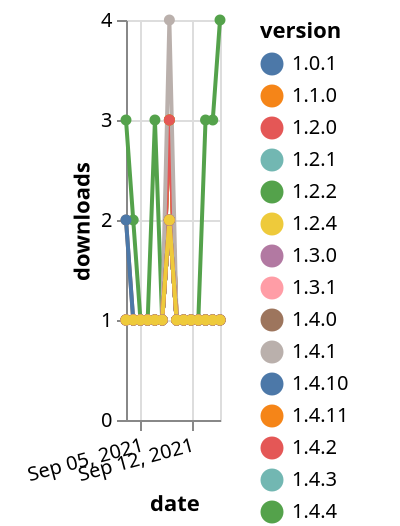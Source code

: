 {"$schema": "https://vega.github.io/schema/vega-lite/v5.json", "description": "A simple bar chart with embedded data.", "data": {"values": [{"date": "2021-09-03", "total": 158, "delta": 1, "version": "1.5.2"}, {"date": "2021-09-04", "total": 159, "delta": 1, "version": "1.5.2"}, {"date": "2021-09-05", "total": 160, "delta": 1, "version": "1.5.2"}, {"date": "2021-09-06", "total": 161, "delta": 1, "version": "1.5.2"}, {"date": "2021-09-07", "total": 162, "delta": 1, "version": "1.5.2"}, {"date": "2021-09-08", "total": 163, "delta": 1, "version": "1.5.2"}, {"date": "2021-09-09", "total": 165, "delta": 2, "version": "1.5.2"}, {"date": "2021-09-10", "total": 166, "delta": 1, "version": "1.5.2"}, {"date": "2021-09-11", "total": 167, "delta": 1, "version": "1.5.2"}, {"date": "2021-09-12", "total": 168, "delta": 1, "version": "1.5.2"}, {"date": "2021-09-13", "total": 169, "delta": 1, "version": "1.5.2"}, {"date": "2021-09-14", "total": 170, "delta": 1, "version": "1.5.2"}, {"date": "2021-09-15", "total": 171, "delta": 1, "version": "1.5.2"}, {"date": "2021-09-16", "total": 172, "delta": 1, "version": "1.5.2"}, {"date": "2021-09-03", "total": 212, "delta": 1, "version": "1.5.4"}, {"date": "2021-09-04", "total": 213, "delta": 1, "version": "1.5.4"}, {"date": "2021-09-05", "total": 214, "delta": 1, "version": "1.5.4"}, {"date": "2021-09-06", "total": 215, "delta": 1, "version": "1.5.4"}, {"date": "2021-09-07", "total": 216, "delta": 1, "version": "1.5.4"}, {"date": "2021-09-08", "total": 217, "delta": 1, "version": "1.5.4"}, {"date": "2021-09-09", "total": 220, "delta": 3, "version": "1.5.4"}, {"date": "2021-09-10", "total": 221, "delta": 1, "version": "1.5.4"}, {"date": "2021-09-11", "total": 222, "delta": 1, "version": "1.5.4"}, {"date": "2021-09-12", "total": 223, "delta": 1, "version": "1.5.4"}, {"date": "2021-09-13", "total": 224, "delta": 1, "version": "1.5.4"}, {"date": "2021-09-14", "total": 225, "delta": 1, "version": "1.5.4"}, {"date": "2021-09-15", "total": 226, "delta": 1, "version": "1.5.4"}, {"date": "2021-09-16", "total": 227, "delta": 1, "version": "1.5.4"}, {"date": "2021-09-03", "total": 252, "delta": 1, "version": "1.1.0"}, {"date": "2021-09-04", "total": 253, "delta": 1, "version": "1.1.0"}, {"date": "2021-09-05", "total": 254, "delta": 1, "version": "1.1.0"}, {"date": "2021-09-06", "total": 255, "delta": 1, "version": "1.1.0"}, {"date": "2021-09-07", "total": 256, "delta": 1, "version": "1.1.0"}, {"date": "2021-09-08", "total": 257, "delta": 1, "version": "1.1.0"}, {"date": "2021-09-09", "total": 260, "delta": 3, "version": "1.1.0"}, {"date": "2021-09-10", "total": 261, "delta": 1, "version": "1.1.0"}, {"date": "2021-09-11", "total": 262, "delta": 1, "version": "1.1.0"}, {"date": "2021-09-12", "total": 263, "delta": 1, "version": "1.1.0"}, {"date": "2021-09-13", "total": 264, "delta": 1, "version": "1.1.0"}, {"date": "2021-09-14", "total": 265, "delta": 1, "version": "1.1.0"}, {"date": "2021-09-15", "total": 266, "delta": 1, "version": "1.1.0"}, {"date": "2021-09-16", "total": 267, "delta": 1, "version": "1.1.0"}, {"date": "2021-09-03", "total": 244, "delta": 1, "version": "1.6.0"}, {"date": "2021-09-04", "total": 245, "delta": 1, "version": "1.6.0"}, {"date": "2021-09-05", "total": 246, "delta": 1, "version": "1.6.0"}, {"date": "2021-09-06", "total": 247, "delta": 1, "version": "1.6.0"}, {"date": "2021-09-07", "total": 248, "delta": 1, "version": "1.6.0"}, {"date": "2021-09-08", "total": 249, "delta": 1, "version": "1.6.0"}, {"date": "2021-09-09", "total": 252, "delta": 3, "version": "1.6.0"}, {"date": "2021-09-10", "total": 253, "delta": 1, "version": "1.6.0"}, {"date": "2021-09-11", "total": 254, "delta": 1, "version": "1.6.0"}, {"date": "2021-09-12", "total": 255, "delta": 1, "version": "1.6.0"}, {"date": "2021-09-13", "total": 256, "delta": 1, "version": "1.6.0"}, {"date": "2021-09-14", "total": 257, "delta": 1, "version": "1.6.0"}, {"date": "2021-09-15", "total": 258, "delta": 1, "version": "1.6.0"}, {"date": "2021-09-16", "total": 259, "delta": 1, "version": "1.6.0"}, {"date": "2021-09-03", "total": 155, "delta": 1, "version": "1.4.8"}, {"date": "2021-09-04", "total": 156, "delta": 1, "version": "1.4.8"}, {"date": "2021-09-05", "total": 157, "delta": 1, "version": "1.4.8"}, {"date": "2021-09-06", "total": 158, "delta": 1, "version": "1.4.8"}, {"date": "2021-09-07", "total": 159, "delta": 1, "version": "1.4.8"}, {"date": "2021-09-08", "total": 160, "delta": 1, "version": "1.4.8"}, {"date": "2021-09-09", "total": 162, "delta": 2, "version": "1.4.8"}, {"date": "2021-09-10", "total": 163, "delta": 1, "version": "1.4.8"}, {"date": "2021-09-11", "total": 164, "delta": 1, "version": "1.4.8"}, {"date": "2021-09-12", "total": 165, "delta": 1, "version": "1.4.8"}, {"date": "2021-09-13", "total": 166, "delta": 1, "version": "1.4.8"}, {"date": "2021-09-14", "total": 167, "delta": 1, "version": "1.4.8"}, {"date": "2021-09-15", "total": 168, "delta": 1, "version": "1.4.8"}, {"date": "2021-09-16", "total": 169, "delta": 1, "version": "1.4.8"}, {"date": "2021-09-03", "total": 173, "delta": 1, "version": "1.5.6"}, {"date": "2021-09-04", "total": 174, "delta": 1, "version": "1.5.6"}, {"date": "2021-09-05", "total": 175, "delta": 1, "version": "1.5.6"}, {"date": "2021-09-06", "total": 176, "delta": 1, "version": "1.5.6"}, {"date": "2021-09-07", "total": 177, "delta": 1, "version": "1.5.6"}, {"date": "2021-09-08", "total": 178, "delta": 1, "version": "1.5.6"}, {"date": "2021-09-09", "total": 180, "delta": 2, "version": "1.5.6"}, {"date": "2021-09-10", "total": 181, "delta": 1, "version": "1.5.6"}, {"date": "2021-09-11", "total": 182, "delta": 1, "version": "1.5.6"}, {"date": "2021-09-12", "total": 183, "delta": 1, "version": "1.5.6"}, {"date": "2021-09-13", "total": 184, "delta": 1, "version": "1.5.6"}, {"date": "2021-09-14", "total": 185, "delta": 1, "version": "1.5.6"}, {"date": "2021-09-15", "total": 186, "delta": 1, "version": "1.5.6"}, {"date": "2021-09-16", "total": 187, "delta": 1, "version": "1.5.6"}, {"date": "2021-09-03", "total": 189, "delta": 2, "version": "1.6.1"}, {"date": "2021-09-04", "total": 190, "delta": 1, "version": "1.6.1"}, {"date": "2021-09-05", "total": 191, "delta": 1, "version": "1.6.1"}, {"date": "2021-09-06", "total": 192, "delta": 1, "version": "1.6.1"}, {"date": "2021-09-07", "total": 193, "delta": 1, "version": "1.6.1"}, {"date": "2021-09-08", "total": 194, "delta": 1, "version": "1.6.1"}, {"date": "2021-09-09", "total": 196, "delta": 2, "version": "1.6.1"}, {"date": "2021-09-10", "total": 197, "delta": 1, "version": "1.6.1"}, {"date": "2021-09-11", "total": 198, "delta": 1, "version": "1.6.1"}, {"date": "2021-09-12", "total": 199, "delta": 1, "version": "1.6.1"}, {"date": "2021-09-13", "total": 200, "delta": 1, "version": "1.6.1"}, {"date": "2021-09-14", "total": 201, "delta": 1, "version": "1.6.1"}, {"date": "2021-09-15", "total": 202, "delta": 1, "version": "1.6.1"}, {"date": "2021-09-16", "total": 203, "delta": 1, "version": "1.6.1"}, {"date": "2021-09-03", "total": 147, "delta": 1, "version": "1.5.1"}, {"date": "2021-09-04", "total": 148, "delta": 1, "version": "1.5.1"}, {"date": "2021-09-05", "total": 149, "delta": 1, "version": "1.5.1"}, {"date": "2021-09-06", "total": 150, "delta": 1, "version": "1.5.1"}, {"date": "2021-09-07", "total": 151, "delta": 1, "version": "1.5.1"}, {"date": "2021-09-08", "total": 152, "delta": 1, "version": "1.5.1"}, {"date": "2021-09-09", "total": 154, "delta": 2, "version": "1.5.1"}, {"date": "2021-09-10", "total": 155, "delta": 1, "version": "1.5.1"}, {"date": "2021-09-11", "total": 156, "delta": 1, "version": "1.5.1"}, {"date": "2021-09-12", "total": 157, "delta": 1, "version": "1.5.1"}, {"date": "2021-09-13", "total": 158, "delta": 1, "version": "1.5.1"}, {"date": "2021-09-14", "total": 159, "delta": 1, "version": "1.5.1"}, {"date": "2021-09-15", "total": 160, "delta": 1, "version": "1.5.1"}, {"date": "2021-09-16", "total": 161, "delta": 1, "version": "1.5.1"}, {"date": "2021-09-03", "total": 158, "delta": 1, "version": "1.4.4"}, {"date": "2021-09-04", "total": 159, "delta": 1, "version": "1.4.4"}, {"date": "2021-09-05", "total": 160, "delta": 1, "version": "1.4.4"}, {"date": "2021-09-06", "total": 161, "delta": 1, "version": "1.4.4"}, {"date": "2021-09-07", "total": 162, "delta": 1, "version": "1.4.4"}, {"date": "2021-09-08", "total": 163, "delta": 1, "version": "1.4.4"}, {"date": "2021-09-09", "total": 165, "delta": 2, "version": "1.4.4"}, {"date": "2021-09-10", "total": 166, "delta": 1, "version": "1.4.4"}, {"date": "2021-09-11", "total": 167, "delta": 1, "version": "1.4.4"}, {"date": "2021-09-12", "total": 168, "delta": 1, "version": "1.4.4"}, {"date": "2021-09-13", "total": 169, "delta": 1, "version": "1.4.4"}, {"date": "2021-09-14", "total": 170, "delta": 1, "version": "1.4.4"}, {"date": "2021-09-15", "total": 171, "delta": 1, "version": "1.4.4"}, {"date": "2021-09-16", "total": 172, "delta": 1, "version": "1.4.4"}, {"date": "2021-09-03", "total": 261, "delta": 3, "version": "1.7.1"}, {"date": "2021-09-04", "total": 263, "delta": 2, "version": "1.7.1"}, {"date": "2021-09-05", "total": 264, "delta": 1, "version": "1.7.1"}, {"date": "2021-09-06", "total": 265, "delta": 1, "version": "1.7.1"}, {"date": "2021-09-07", "total": 268, "delta": 3, "version": "1.7.1"}, {"date": "2021-09-08", "total": 269, "delta": 1, "version": "1.7.1"}, {"date": "2021-09-09", "total": 272, "delta": 3, "version": "1.7.1"}, {"date": "2021-09-10", "total": 273, "delta": 1, "version": "1.7.1"}, {"date": "2021-09-11", "total": 274, "delta": 1, "version": "1.7.1"}, {"date": "2021-09-12", "total": 275, "delta": 1, "version": "1.7.1"}, {"date": "2021-09-13", "total": 276, "delta": 1, "version": "1.7.1"}, {"date": "2021-09-14", "total": 279, "delta": 3, "version": "1.7.1"}, {"date": "2021-09-15", "total": 282, "delta": 3, "version": "1.7.1"}, {"date": "2021-09-16", "total": 286, "delta": 4, "version": "1.7.1"}, {"date": "2021-09-03", "total": 150, "delta": 1, "version": "1.4.6"}, {"date": "2021-09-04", "total": 151, "delta": 1, "version": "1.4.6"}, {"date": "2021-09-05", "total": 152, "delta": 1, "version": "1.4.6"}, {"date": "2021-09-06", "total": 153, "delta": 1, "version": "1.4.6"}, {"date": "2021-09-07", "total": 154, "delta": 1, "version": "1.4.6"}, {"date": "2021-09-08", "total": 155, "delta": 1, "version": "1.4.6"}, {"date": "2021-09-09", "total": 157, "delta": 2, "version": "1.4.6"}, {"date": "2021-09-10", "total": 158, "delta": 1, "version": "1.4.6"}, {"date": "2021-09-11", "total": 159, "delta": 1, "version": "1.4.6"}, {"date": "2021-09-12", "total": 160, "delta": 1, "version": "1.4.6"}, {"date": "2021-09-13", "total": 161, "delta": 1, "version": "1.4.6"}, {"date": "2021-09-14", "total": 162, "delta": 1, "version": "1.4.6"}, {"date": "2021-09-15", "total": 163, "delta": 1, "version": "1.4.6"}, {"date": "2021-09-16", "total": 164, "delta": 1, "version": "1.4.6"}, {"date": "2021-09-03", "total": 206, "delta": 1, "version": "1.3.0"}, {"date": "2021-09-04", "total": 207, "delta": 1, "version": "1.3.0"}, {"date": "2021-09-05", "total": 208, "delta": 1, "version": "1.3.0"}, {"date": "2021-09-06", "total": 209, "delta": 1, "version": "1.3.0"}, {"date": "2021-09-07", "total": 210, "delta": 1, "version": "1.3.0"}, {"date": "2021-09-08", "total": 211, "delta": 1, "version": "1.3.0"}, {"date": "2021-09-09", "total": 213, "delta": 2, "version": "1.3.0"}, {"date": "2021-09-10", "total": 214, "delta": 1, "version": "1.3.0"}, {"date": "2021-09-11", "total": 215, "delta": 1, "version": "1.3.0"}, {"date": "2021-09-12", "total": 216, "delta": 1, "version": "1.3.0"}, {"date": "2021-09-13", "total": 217, "delta": 1, "version": "1.3.0"}, {"date": "2021-09-14", "total": 218, "delta": 1, "version": "1.3.0"}, {"date": "2021-09-15", "total": 219, "delta": 1, "version": "1.3.0"}, {"date": "2021-09-16", "total": 220, "delta": 1, "version": "1.3.0"}, {"date": "2021-09-03", "total": 143, "delta": 1, "version": "1.6.3"}, {"date": "2021-09-04", "total": 144, "delta": 1, "version": "1.6.3"}, {"date": "2021-09-05", "total": 145, "delta": 1, "version": "1.6.3"}, {"date": "2021-09-06", "total": 146, "delta": 1, "version": "1.6.3"}, {"date": "2021-09-07", "total": 147, "delta": 1, "version": "1.6.3"}, {"date": "2021-09-08", "total": 148, "delta": 1, "version": "1.6.3"}, {"date": "2021-09-09", "total": 150, "delta": 2, "version": "1.6.3"}, {"date": "2021-09-10", "total": 151, "delta": 1, "version": "1.6.3"}, {"date": "2021-09-11", "total": 152, "delta": 1, "version": "1.6.3"}, {"date": "2021-09-12", "total": 153, "delta": 1, "version": "1.6.3"}, {"date": "2021-09-13", "total": 154, "delta": 1, "version": "1.6.3"}, {"date": "2021-09-14", "total": 155, "delta": 1, "version": "1.6.3"}, {"date": "2021-09-15", "total": 156, "delta": 1, "version": "1.6.3"}, {"date": "2021-09-16", "total": 157, "delta": 1, "version": "1.6.3"}, {"date": "2021-09-03", "total": 264, "delta": 1, "version": "1.4.11"}, {"date": "2021-09-04", "total": 265, "delta": 1, "version": "1.4.11"}, {"date": "2021-09-05", "total": 266, "delta": 1, "version": "1.4.11"}, {"date": "2021-09-06", "total": 267, "delta": 1, "version": "1.4.11"}, {"date": "2021-09-07", "total": 268, "delta": 1, "version": "1.4.11"}, {"date": "2021-09-08", "total": 269, "delta": 1, "version": "1.4.11"}, {"date": "2021-09-09", "total": 272, "delta": 3, "version": "1.4.11"}, {"date": "2021-09-10", "total": 273, "delta": 1, "version": "1.4.11"}, {"date": "2021-09-11", "total": 274, "delta": 1, "version": "1.4.11"}, {"date": "2021-09-12", "total": 275, "delta": 1, "version": "1.4.11"}, {"date": "2021-09-13", "total": 276, "delta": 1, "version": "1.4.11"}, {"date": "2021-09-14", "total": 277, "delta": 1, "version": "1.4.11"}, {"date": "2021-09-15", "total": 278, "delta": 1, "version": "1.4.11"}, {"date": "2021-09-16", "total": 279, "delta": 1, "version": "1.4.11"}, {"date": "2021-09-03", "total": 180, "delta": 1, "version": "1.0.1"}, {"date": "2021-09-04", "total": 181, "delta": 1, "version": "1.0.1"}, {"date": "2021-09-05", "total": 182, "delta": 1, "version": "1.0.1"}, {"date": "2021-09-06", "total": 183, "delta": 1, "version": "1.0.1"}, {"date": "2021-09-07", "total": 184, "delta": 1, "version": "1.0.1"}, {"date": "2021-09-08", "total": 185, "delta": 1, "version": "1.0.1"}, {"date": "2021-09-09", "total": 187, "delta": 2, "version": "1.0.1"}, {"date": "2021-09-10", "total": 188, "delta": 1, "version": "1.0.1"}, {"date": "2021-09-11", "total": 189, "delta": 1, "version": "1.0.1"}, {"date": "2021-09-12", "total": 190, "delta": 1, "version": "1.0.1"}, {"date": "2021-09-13", "total": 191, "delta": 1, "version": "1.0.1"}, {"date": "2021-09-14", "total": 192, "delta": 1, "version": "1.0.1"}, {"date": "2021-09-15", "total": 193, "delta": 1, "version": "1.0.1"}, {"date": "2021-09-16", "total": 194, "delta": 1, "version": "1.0.1"}, {"date": "2021-09-03", "total": 160, "delta": 1, "version": "1.4.1"}, {"date": "2021-09-04", "total": 161, "delta": 1, "version": "1.4.1"}, {"date": "2021-09-05", "total": 162, "delta": 1, "version": "1.4.1"}, {"date": "2021-09-06", "total": 163, "delta": 1, "version": "1.4.1"}, {"date": "2021-09-07", "total": 164, "delta": 1, "version": "1.4.1"}, {"date": "2021-09-08", "total": 165, "delta": 1, "version": "1.4.1"}, {"date": "2021-09-09", "total": 167, "delta": 2, "version": "1.4.1"}, {"date": "2021-09-10", "total": 168, "delta": 1, "version": "1.4.1"}, {"date": "2021-09-11", "total": 169, "delta": 1, "version": "1.4.1"}, {"date": "2021-09-12", "total": 170, "delta": 1, "version": "1.4.1"}, {"date": "2021-09-13", "total": 171, "delta": 1, "version": "1.4.1"}, {"date": "2021-09-14", "total": 172, "delta": 1, "version": "1.4.1"}, {"date": "2021-09-15", "total": 173, "delta": 1, "version": "1.4.1"}, {"date": "2021-09-16", "total": 174, "delta": 1, "version": "1.4.1"}, {"date": "2021-09-03", "total": 182, "delta": 1, "version": "1.2.2"}, {"date": "2021-09-04", "total": 183, "delta": 1, "version": "1.2.2"}, {"date": "2021-09-05", "total": 184, "delta": 1, "version": "1.2.2"}, {"date": "2021-09-06", "total": 185, "delta": 1, "version": "1.2.2"}, {"date": "2021-09-07", "total": 186, "delta": 1, "version": "1.2.2"}, {"date": "2021-09-08", "total": 187, "delta": 1, "version": "1.2.2"}, {"date": "2021-09-09", "total": 189, "delta": 2, "version": "1.2.2"}, {"date": "2021-09-10", "total": 190, "delta": 1, "version": "1.2.2"}, {"date": "2021-09-11", "total": 191, "delta": 1, "version": "1.2.2"}, {"date": "2021-09-12", "total": 192, "delta": 1, "version": "1.2.2"}, {"date": "2021-09-13", "total": 193, "delta": 1, "version": "1.2.2"}, {"date": "2021-09-14", "total": 194, "delta": 1, "version": "1.2.2"}, {"date": "2021-09-15", "total": 195, "delta": 1, "version": "1.2.2"}, {"date": "2021-09-16", "total": 196, "delta": 1, "version": "1.2.2"}, {"date": "2021-09-03", "total": 165, "delta": 1, "version": "1.5.3"}, {"date": "2021-09-04", "total": 166, "delta": 1, "version": "1.5.3"}, {"date": "2021-09-05", "total": 167, "delta": 1, "version": "1.5.3"}, {"date": "2021-09-06", "total": 168, "delta": 1, "version": "1.5.3"}, {"date": "2021-09-07", "total": 169, "delta": 1, "version": "1.5.3"}, {"date": "2021-09-08", "total": 170, "delta": 1, "version": "1.5.3"}, {"date": "2021-09-09", "total": 172, "delta": 2, "version": "1.5.3"}, {"date": "2021-09-10", "total": 173, "delta": 1, "version": "1.5.3"}, {"date": "2021-09-11", "total": 174, "delta": 1, "version": "1.5.3"}, {"date": "2021-09-12", "total": 175, "delta": 1, "version": "1.5.3"}, {"date": "2021-09-13", "total": 176, "delta": 1, "version": "1.5.3"}, {"date": "2021-09-14", "total": 177, "delta": 1, "version": "1.5.3"}, {"date": "2021-09-15", "total": 178, "delta": 1, "version": "1.5.3"}, {"date": "2021-09-16", "total": 179, "delta": 1, "version": "1.5.3"}, {"date": "2021-09-03", "total": 154, "delta": 1, "version": "1.4.7"}, {"date": "2021-09-04", "total": 155, "delta": 1, "version": "1.4.7"}, {"date": "2021-09-05", "total": 156, "delta": 1, "version": "1.4.7"}, {"date": "2021-09-06", "total": 157, "delta": 1, "version": "1.4.7"}, {"date": "2021-09-07", "total": 158, "delta": 1, "version": "1.4.7"}, {"date": "2021-09-08", "total": 159, "delta": 1, "version": "1.4.7"}, {"date": "2021-09-09", "total": 161, "delta": 2, "version": "1.4.7"}, {"date": "2021-09-10", "total": 162, "delta": 1, "version": "1.4.7"}, {"date": "2021-09-11", "total": 163, "delta": 1, "version": "1.4.7"}, {"date": "2021-09-12", "total": 164, "delta": 1, "version": "1.4.7"}, {"date": "2021-09-13", "total": 165, "delta": 1, "version": "1.4.7"}, {"date": "2021-09-14", "total": 166, "delta": 1, "version": "1.4.7"}, {"date": "2021-09-15", "total": 167, "delta": 1, "version": "1.4.7"}, {"date": "2021-09-16", "total": 168, "delta": 1, "version": "1.4.7"}, {"date": "2021-09-03", "total": 156, "delta": 1, "version": "1.4.3"}, {"date": "2021-09-04", "total": 157, "delta": 1, "version": "1.4.3"}, {"date": "2021-09-05", "total": 158, "delta": 1, "version": "1.4.3"}, {"date": "2021-09-06", "total": 159, "delta": 1, "version": "1.4.3"}, {"date": "2021-09-07", "total": 160, "delta": 1, "version": "1.4.3"}, {"date": "2021-09-08", "total": 161, "delta": 1, "version": "1.4.3"}, {"date": "2021-09-09", "total": 163, "delta": 2, "version": "1.4.3"}, {"date": "2021-09-10", "total": 164, "delta": 1, "version": "1.4.3"}, {"date": "2021-09-11", "total": 165, "delta": 1, "version": "1.4.3"}, {"date": "2021-09-12", "total": 166, "delta": 1, "version": "1.4.3"}, {"date": "2021-09-13", "total": 167, "delta": 1, "version": "1.4.3"}, {"date": "2021-09-14", "total": 168, "delta": 1, "version": "1.4.3"}, {"date": "2021-09-15", "total": 169, "delta": 1, "version": "1.4.3"}, {"date": "2021-09-16", "total": 170, "delta": 1, "version": "1.4.3"}, {"date": "2021-09-03", "total": 202, "delta": 1, "version": "1.3.1"}, {"date": "2021-09-04", "total": 203, "delta": 1, "version": "1.3.1"}, {"date": "2021-09-05", "total": 204, "delta": 1, "version": "1.3.1"}, {"date": "2021-09-06", "total": 205, "delta": 1, "version": "1.3.1"}, {"date": "2021-09-07", "total": 206, "delta": 1, "version": "1.3.1"}, {"date": "2021-09-08", "total": 207, "delta": 1, "version": "1.3.1"}, {"date": "2021-09-09", "total": 209, "delta": 2, "version": "1.3.1"}, {"date": "2021-09-10", "total": 210, "delta": 1, "version": "1.3.1"}, {"date": "2021-09-11", "total": 211, "delta": 1, "version": "1.3.1"}, {"date": "2021-09-12", "total": 212, "delta": 1, "version": "1.3.1"}, {"date": "2021-09-13", "total": 213, "delta": 1, "version": "1.3.1"}, {"date": "2021-09-14", "total": 214, "delta": 1, "version": "1.3.1"}, {"date": "2021-09-15", "total": 215, "delta": 1, "version": "1.3.1"}, {"date": "2021-09-16", "total": 216, "delta": 1, "version": "1.3.1"}, {"date": "2021-09-03", "total": 160, "delta": 1, "version": "1.5.5"}, {"date": "2021-09-04", "total": 161, "delta": 1, "version": "1.5.5"}, {"date": "2021-09-05", "total": 162, "delta": 1, "version": "1.5.5"}, {"date": "2021-09-06", "total": 163, "delta": 1, "version": "1.5.5"}, {"date": "2021-09-07", "total": 164, "delta": 1, "version": "1.5.5"}, {"date": "2021-09-08", "total": 165, "delta": 1, "version": "1.5.5"}, {"date": "2021-09-09", "total": 167, "delta": 2, "version": "1.5.5"}, {"date": "2021-09-10", "total": 168, "delta": 1, "version": "1.5.5"}, {"date": "2021-09-11", "total": 169, "delta": 1, "version": "1.5.5"}, {"date": "2021-09-12", "total": 170, "delta": 1, "version": "1.5.5"}, {"date": "2021-09-13", "total": 171, "delta": 1, "version": "1.5.5"}, {"date": "2021-09-14", "total": 172, "delta": 1, "version": "1.5.5"}, {"date": "2021-09-15", "total": 173, "delta": 1, "version": "1.5.5"}, {"date": "2021-09-16", "total": 174, "delta": 1, "version": "1.5.5"}, {"date": "2021-09-03", "total": 200, "delta": 1, "version": "1.7.0"}, {"date": "2021-09-04", "total": 201, "delta": 1, "version": "1.7.0"}, {"date": "2021-09-05", "total": 202, "delta": 1, "version": "1.7.0"}, {"date": "2021-09-06", "total": 203, "delta": 1, "version": "1.7.0"}, {"date": "2021-09-07", "total": 204, "delta": 1, "version": "1.7.0"}, {"date": "2021-09-08", "total": 205, "delta": 1, "version": "1.7.0"}, {"date": "2021-09-09", "total": 207, "delta": 2, "version": "1.7.0"}, {"date": "2021-09-10", "total": 208, "delta": 1, "version": "1.7.0"}, {"date": "2021-09-11", "total": 209, "delta": 1, "version": "1.7.0"}, {"date": "2021-09-12", "total": 210, "delta": 1, "version": "1.7.0"}, {"date": "2021-09-13", "total": 211, "delta": 1, "version": "1.7.0"}, {"date": "2021-09-14", "total": 212, "delta": 1, "version": "1.7.0"}, {"date": "2021-09-15", "total": 213, "delta": 1, "version": "1.7.0"}, {"date": "2021-09-16", "total": 214, "delta": 1, "version": "1.7.0"}, {"date": "2021-09-03", "total": 181, "delta": 1, "version": "1.2.0"}, {"date": "2021-09-04", "total": 182, "delta": 1, "version": "1.2.0"}, {"date": "2021-09-05", "total": 183, "delta": 1, "version": "1.2.0"}, {"date": "2021-09-06", "total": 184, "delta": 1, "version": "1.2.0"}, {"date": "2021-09-07", "total": 185, "delta": 1, "version": "1.2.0"}, {"date": "2021-09-08", "total": 186, "delta": 1, "version": "1.2.0"}, {"date": "2021-09-09", "total": 188, "delta": 2, "version": "1.2.0"}, {"date": "2021-09-10", "total": 189, "delta": 1, "version": "1.2.0"}, {"date": "2021-09-11", "total": 190, "delta": 1, "version": "1.2.0"}, {"date": "2021-09-12", "total": 191, "delta": 1, "version": "1.2.0"}, {"date": "2021-09-13", "total": 192, "delta": 1, "version": "1.2.0"}, {"date": "2021-09-14", "total": 193, "delta": 1, "version": "1.2.0"}, {"date": "2021-09-15", "total": 194, "delta": 1, "version": "1.2.0"}, {"date": "2021-09-16", "total": 195, "delta": 1, "version": "1.2.0"}, {"date": "2021-09-03", "total": 161, "delta": 1, "version": "1.4.5"}, {"date": "2021-09-04", "total": 162, "delta": 1, "version": "1.4.5"}, {"date": "2021-09-05", "total": 163, "delta": 1, "version": "1.4.5"}, {"date": "2021-09-06", "total": 164, "delta": 1, "version": "1.4.5"}, {"date": "2021-09-07", "total": 165, "delta": 1, "version": "1.4.5"}, {"date": "2021-09-08", "total": 166, "delta": 1, "version": "1.4.5"}, {"date": "2021-09-09", "total": 168, "delta": 2, "version": "1.4.5"}, {"date": "2021-09-10", "total": 169, "delta": 1, "version": "1.4.5"}, {"date": "2021-09-11", "total": 170, "delta": 1, "version": "1.4.5"}, {"date": "2021-09-12", "total": 171, "delta": 1, "version": "1.4.5"}, {"date": "2021-09-13", "total": 172, "delta": 1, "version": "1.4.5"}, {"date": "2021-09-14", "total": 173, "delta": 1, "version": "1.4.5"}, {"date": "2021-09-15", "total": 174, "delta": 1, "version": "1.4.5"}, {"date": "2021-09-16", "total": 175, "delta": 1, "version": "1.4.5"}, {"date": "2021-09-03", "total": 179, "delta": 1, "version": "1.2.1"}, {"date": "2021-09-04", "total": 180, "delta": 1, "version": "1.2.1"}, {"date": "2021-09-05", "total": 181, "delta": 1, "version": "1.2.1"}, {"date": "2021-09-06", "total": 182, "delta": 1, "version": "1.2.1"}, {"date": "2021-09-07", "total": 183, "delta": 1, "version": "1.2.1"}, {"date": "2021-09-08", "total": 184, "delta": 1, "version": "1.2.1"}, {"date": "2021-09-09", "total": 186, "delta": 2, "version": "1.2.1"}, {"date": "2021-09-10", "total": 187, "delta": 1, "version": "1.2.1"}, {"date": "2021-09-11", "total": 188, "delta": 1, "version": "1.2.1"}, {"date": "2021-09-12", "total": 189, "delta": 1, "version": "1.2.1"}, {"date": "2021-09-13", "total": 190, "delta": 1, "version": "1.2.1"}, {"date": "2021-09-14", "total": 191, "delta": 1, "version": "1.2.1"}, {"date": "2021-09-15", "total": 192, "delta": 1, "version": "1.2.1"}, {"date": "2021-09-16", "total": 193, "delta": 1, "version": "1.2.1"}, {"date": "2021-09-03", "total": 140, "delta": 1, "version": "1.6.4"}, {"date": "2021-09-04", "total": 141, "delta": 1, "version": "1.6.4"}, {"date": "2021-09-05", "total": 142, "delta": 1, "version": "1.6.4"}, {"date": "2021-09-06", "total": 143, "delta": 1, "version": "1.6.4"}, {"date": "2021-09-07", "total": 144, "delta": 1, "version": "1.6.4"}, {"date": "2021-09-08", "total": 145, "delta": 1, "version": "1.6.4"}, {"date": "2021-09-09", "total": 147, "delta": 2, "version": "1.6.4"}, {"date": "2021-09-10", "total": 148, "delta": 1, "version": "1.6.4"}, {"date": "2021-09-11", "total": 149, "delta": 1, "version": "1.6.4"}, {"date": "2021-09-12", "total": 150, "delta": 1, "version": "1.6.4"}, {"date": "2021-09-13", "total": 151, "delta": 1, "version": "1.6.4"}, {"date": "2021-09-14", "total": 152, "delta": 1, "version": "1.6.4"}, {"date": "2021-09-15", "total": 153, "delta": 1, "version": "1.6.4"}, {"date": "2021-09-16", "total": 154, "delta": 1, "version": "1.6.4"}, {"date": "2021-09-03", "total": 242, "delta": 1, "version": "1.6.5"}, {"date": "2021-09-04", "total": 243, "delta": 1, "version": "1.6.5"}, {"date": "2021-09-05", "total": 244, "delta": 1, "version": "1.6.5"}, {"date": "2021-09-06", "total": 245, "delta": 1, "version": "1.6.5"}, {"date": "2021-09-07", "total": 246, "delta": 1, "version": "1.6.5"}, {"date": "2021-09-08", "total": 247, "delta": 1, "version": "1.6.5"}, {"date": "2021-09-09", "total": 250, "delta": 3, "version": "1.6.5"}, {"date": "2021-09-10", "total": 251, "delta": 1, "version": "1.6.5"}, {"date": "2021-09-11", "total": 252, "delta": 1, "version": "1.6.5"}, {"date": "2021-09-12", "total": 253, "delta": 1, "version": "1.6.5"}, {"date": "2021-09-13", "total": 254, "delta": 1, "version": "1.6.5"}, {"date": "2021-09-14", "total": 255, "delta": 1, "version": "1.6.5"}, {"date": "2021-09-15", "total": 256, "delta": 1, "version": "1.6.5"}, {"date": "2021-09-16", "total": 257, "delta": 1, "version": "1.6.5"}, {"date": "2021-09-03", "total": 243, "delta": 1, "version": "1.6.2"}, {"date": "2021-09-04", "total": 244, "delta": 1, "version": "1.6.2"}, {"date": "2021-09-05", "total": 245, "delta": 1, "version": "1.6.2"}, {"date": "2021-09-06", "total": 246, "delta": 1, "version": "1.6.2"}, {"date": "2021-09-07", "total": 247, "delta": 1, "version": "1.6.2"}, {"date": "2021-09-08", "total": 248, "delta": 1, "version": "1.6.2"}, {"date": "2021-09-09", "total": 252, "delta": 4, "version": "1.6.2"}, {"date": "2021-09-10", "total": 253, "delta": 1, "version": "1.6.2"}, {"date": "2021-09-11", "total": 254, "delta": 1, "version": "1.6.2"}, {"date": "2021-09-12", "total": 255, "delta": 1, "version": "1.6.2"}, {"date": "2021-09-13", "total": 256, "delta": 1, "version": "1.6.2"}, {"date": "2021-09-14", "total": 257, "delta": 1, "version": "1.6.2"}, {"date": "2021-09-15", "total": 258, "delta": 1, "version": "1.6.2"}, {"date": "2021-09-16", "total": 259, "delta": 1, "version": "1.6.2"}, {"date": "2021-09-03", "total": 154, "delta": 2, "version": "1.5.0"}, {"date": "2021-09-04", "total": 155, "delta": 1, "version": "1.5.0"}, {"date": "2021-09-05", "total": 156, "delta": 1, "version": "1.5.0"}, {"date": "2021-09-06", "total": 157, "delta": 1, "version": "1.5.0"}, {"date": "2021-09-07", "total": 158, "delta": 1, "version": "1.5.0"}, {"date": "2021-09-08", "total": 159, "delta": 1, "version": "1.5.0"}, {"date": "2021-09-09", "total": 161, "delta": 2, "version": "1.5.0"}, {"date": "2021-09-10", "total": 162, "delta": 1, "version": "1.5.0"}, {"date": "2021-09-11", "total": 163, "delta": 1, "version": "1.5.0"}, {"date": "2021-09-12", "total": 164, "delta": 1, "version": "1.5.0"}, {"date": "2021-09-13", "total": 165, "delta": 1, "version": "1.5.0"}, {"date": "2021-09-14", "total": 166, "delta": 1, "version": "1.5.0"}, {"date": "2021-09-15", "total": 167, "delta": 1, "version": "1.5.0"}, {"date": "2021-09-16", "total": 168, "delta": 1, "version": "1.5.0"}, {"date": "2021-09-03", "total": 169, "delta": 1, "version": "1.4.0"}, {"date": "2021-09-04", "total": 170, "delta": 1, "version": "1.4.0"}, {"date": "2021-09-05", "total": 171, "delta": 1, "version": "1.4.0"}, {"date": "2021-09-06", "total": 172, "delta": 1, "version": "1.4.0"}, {"date": "2021-09-07", "total": 173, "delta": 1, "version": "1.4.0"}, {"date": "2021-09-08", "total": 174, "delta": 1, "version": "1.4.0"}, {"date": "2021-09-09", "total": 176, "delta": 2, "version": "1.4.0"}, {"date": "2021-09-10", "total": 177, "delta": 1, "version": "1.4.0"}, {"date": "2021-09-11", "total": 178, "delta": 1, "version": "1.4.0"}, {"date": "2021-09-12", "total": 179, "delta": 1, "version": "1.4.0"}, {"date": "2021-09-13", "total": 180, "delta": 1, "version": "1.4.0"}, {"date": "2021-09-14", "total": 181, "delta": 1, "version": "1.4.0"}, {"date": "2021-09-15", "total": 182, "delta": 1, "version": "1.4.0"}, {"date": "2021-09-16", "total": 183, "delta": 1, "version": "1.4.0"}, {"date": "2021-09-03", "total": 177, "delta": 1, "version": "1.4.10"}, {"date": "2021-09-04", "total": 178, "delta": 1, "version": "1.4.10"}, {"date": "2021-09-05", "total": 179, "delta": 1, "version": "1.4.10"}, {"date": "2021-09-06", "total": 180, "delta": 1, "version": "1.4.10"}, {"date": "2021-09-07", "total": 181, "delta": 1, "version": "1.4.10"}, {"date": "2021-09-08", "total": 182, "delta": 1, "version": "1.4.10"}, {"date": "2021-09-09", "total": 184, "delta": 2, "version": "1.4.10"}, {"date": "2021-09-10", "total": 185, "delta": 1, "version": "1.4.10"}, {"date": "2021-09-11", "total": 186, "delta": 1, "version": "1.4.10"}, {"date": "2021-09-12", "total": 187, "delta": 1, "version": "1.4.10"}, {"date": "2021-09-13", "total": 188, "delta": 1, "version": "1.4.10"}, {"date": "2021-09-14", "total": 189, "delta": 1, "version": "1.4.10"}, {"date": "2021-09-15", "total": 190, "delta": 1, "version": "1.4.10"}, {"date": "2021-09-16", "total": 191, "delta": 1, "version": "1.4.10"}, {"date": "2021-09-03", "total": 159, "delta": 1, "version": "1.4.9"}, {"date": "2021-09-04", "total": 160, "delta": 1, "version": "1.4.9"}, {"date": "2021-09-05", "total": 161, "delta": 1, "version": "1.4.9"}, {"date": "2021-09-06", "total": 162, "delta": 1, "version": "1.4.9"}, {"date": "2021-09-07", "total": 163, "delta": 1, "version": "1.4.9"}, {"date": "2021-09-08", "total": 164, "delta": 1, "version": "1.4.9"}, {"date": "2021-09-09", "total": 166, "delta": 2, "version": "1.4.9"}, {"date": "2021-09-10", "total": 167, "delta": 1, "version": "1.4.9"}, {"date": "2021-09-11", "total": 168, "delta": 1, "version": "1.4.9"}, {"date": "2021-09-12", "total": 169, "delta": 1, "version": "1.4.9"}, {"date": "2021-09-13", "total": 170, "delta": 1, "version": "1.4.9"}, {"date": "2021-09-14", "total": 171, "delta": 1, "version": "1.4.9"}, {"date": "2021-09-15", "total": 172, "delta": 1, "version": "1.4.9"}, {"date": "2021-09-16", "total": 173, "delta": 1, "version": "1.4.9"}, {"date": "2021-09-03", "total": 161, "delta": 1, "version": "1.4.2"}, {"date": "2021-09-04", "total": 162, "delta": 1, "version": "1.4.2"}, {"date": "2021-09-05", "total": 163, "delta": 1, "version": "1.4.2"}, {"date": "2021-09-06", "total": 164, "delta": 1, "version": "1.4.2"}, {"date": "2021-09-07", "total": 165, "delta": 1, "version": "1.4.2"}, {"date": "2021-09-08", "total": 166, "delta": 1, "version": "1.4.2"}, {"date": "2021-09-09", "total": 168, "delta": 2, "version": "1.4.2"}, {"date": "2021-09-10", "total": 169, "delta": 1, "version": "1.4.2"}, {"date": "2021-09-11", "total": 170, "delta": 1, "version": "1.4.2"}, {"date": "2021-09-12", "total": 171, "delta": 1, "version": "1.4.2"}, {"date": "2021-09-13", "total": 172, "delta": 1, "version": "1.4.2"}, {"date": "2021-09-14", "total": 173, "delta": 1, "version": "1.4.2"}, {"date": "2021-09-15", "total": 174, "delta": 1, "version": "1.4.2"}, {"date": "2021-09-16", "total": 175, "delta": 1, "version": "1.4.2"}, {"date": "2021-09-03", "total": 160, "delta": 1, "version": "1.2.4"}, {"date": "2021-09-04", "total": 161, "delta": 1, "version": "1.2.4"}, {"date": "2021-09-05", "total": 162, "delta": 1, "version": "1.2.4"}, {"date": "2021-09-06", "total": 163, "delta": 1, "version": "1.2.4"}, {"date": "2021-09-07", "total": 164, "delta": 1, "version": "1.2.4"}, {"date": "2021-09-08", "total": 165, "delta": 1, "version": "1.2.4"}, {"date": "2021-09-09", "total": 167, "delta": 2, "version": "1.2.4"}, {"date": "2021-09-10", "total": 168, "delta": 1, "version": "1.2.4"}, {"date": "2021-09-11", "total": 169, "delta": 1, "version": "1.2.4"}, {"date": "2021-09-12", "total": 170, "delta": 1, "version": "1.2.4"}, {"date": "2021-09-13", "total": 171, "delta": 1, "version": "1.2.4"}, {"date": "2021-09-14", "total": 172, "delta": 1, "version": "1.2.4"}, {"date": "2021-09-15", "total": 173, "delta": 1, "version": "1.2.4"}, {"date": "2021-09-16", "total": 174, "delta": 1, "version": "1.2.4"}]}, "width": "container", "mark": {"type": "line", "point": {"filled": true}}, "encoding": {"x": {"field": "date", "type": "temporal", "timeUnit": "yearmonthdate", "title": "date", "axis": {"labelAngle": -15}}, "y": {"field": "delta", "type": "quantitative", "title": "downloads"}, "color": {"field": "version", "type": "nominal"}, "tooltip": {"field": "delta"}}}
